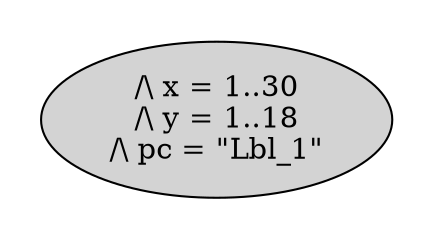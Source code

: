 strict digraph DiskGraph {
nodesep=0.35;
subgraph cluster_graph {
color="white";
6527580076385392039 [label="/\\ x = 1..30\n/\\ y = 1..18\n/\\ pc = \"Lbl_1\"",style = filled]
{rank = same; 6527580076385392039;}
}
}